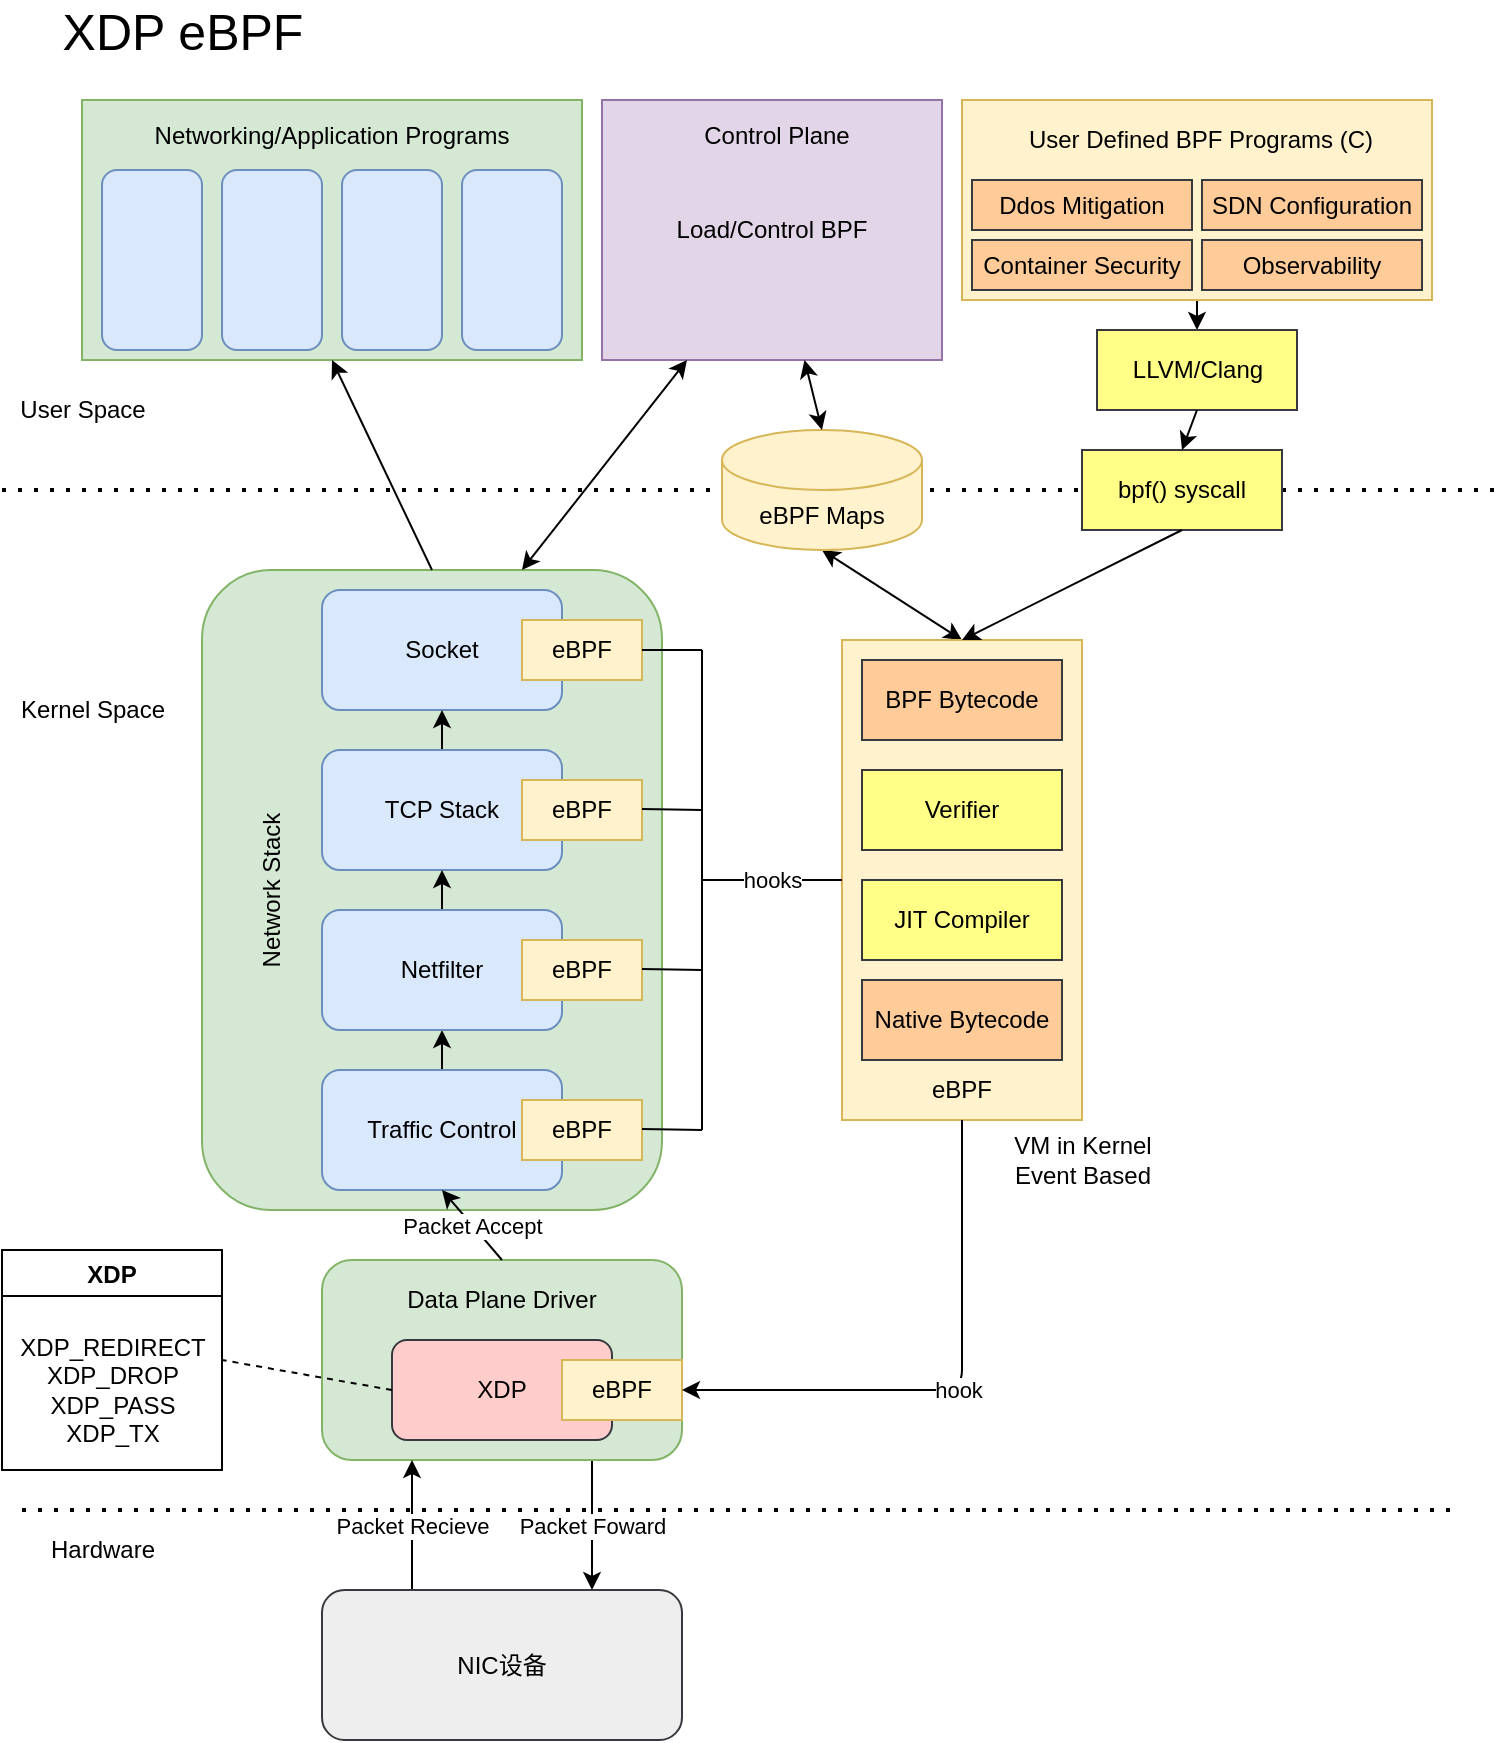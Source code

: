 <mxfile version="14.9.6" type="github">
  <diagram id="i0pixAKEUi8QdBNbzPRG" name="Page-1">
    <mxGraphModel dx="1395" dy="2068" grid="1" gridSize="10" guides="1" tooltips="1" connect="1" arrows="1" fold="1" page="1" pageScale="1" pageWidth="827" pageHeight="1169" math="0" shadow="0">
      <root>
        <mxCell id="0" />
        <mxCell id="1" parent="0" />
        <mxCell id="qRFssZFph_RpDRNMA1QW-113" value="" style="endArrow=none;dashed=1;html=1;dashPattern=1 3;strokeWidth=2;" parent="1" edge="1">
          <mxGeometry width="50" height="50" relative="1" as="geometry">
            <mxPoint x="30" y="130" as="sourcePoint" />
            <mxPoint x="780" y="130" as="targetPoint" />
          </mxGeometry>
        </mxCell>
        <mxCell id="qRFssZFph_RpDRNMA1QW-107" value="" style="rounded=1;whiteSpace=wrap;html=1;fillColor=#d5e8d4;strokeColor=#82b366;" parent="1" vertex="1">
          <mxGeometry x="130" y="170" width="230" height="320" as="geometry" />
        </mxCell>
        <mxCell id="qRFssZFph_RpDRNMA1QW-40" value="" style="endArrow=none;dashed=1;html=1;dashPattern=1 3;strokeWidth=2;" parent="1" edge="1">
          <mxGeometry width="50" height="50" relative="1" as="geometry">
            <mxPoint x="40" y="640" as="sourcePoint" />
            <mxPoint x="760" y="640" as="targetPoint" />
          </mxGeometry>
        </mxCell>
        <mxCell id="qRFssZFph_RpDRNMA1QW-84" value="Packet Foward" style="edgeStyle=none;rounded=0;orthogonalLoop=1;jettySize=auto;html=1;exitX=0.75;exitY=1;exitDx=0;exitDy=0;startArrow=none;startFill=0;endArrow=classic;endFill=1;entryX=0.75;entryY=0;entryDx=0;entryDy=0;" parent="1" source="qRFssZFph_RpDRNMA1QW-44" target="qRFssZFph_RpDRNMA1QW-5" edge="1">
          <mxGeometry relative="1" as="geometry">
            <mxPoint x="325" y="709" as="targetPoint" />
            <Array as="points">
              <mxPoint x="325" y="670" />
            </Array>
          </mxGeometry>
        </mxCell>
        <mxCell id="qRFssZFph_RpDRNMA1QW-44" value="" style="rounded=1;whiteSpace=wrap;html=1;fillColor=#d5e8d4;strokeColor=#82b366;" parent="1" vertex="1">
          <mxGeometry x="190" y="515" width="180" height="100" as="geometry" />
        </mxCell>
        <mxCell id="qRFssZFph_RpDRNMA1QW-115" style="edgeStyle=none;rounded=0;orthogonalLoop=1;jettySize=auto;html=1;exitX=0.5;exitY=0;exitDx=0;exitDy=0;entryX=0.5;entryY=1;entryDx=0;entryDy=0;entryPerimeter=0;startArrow=classic;startFill=1;endArrow=classic;endFill=1;" parent="1" source="qRFssZFph_RpDRNMA1QW-26" target="qRFssZFph_RpDRNMA1QW-38" edge="1">
          <mxGeometry relative="1" as="geometry" />
        </mxCell>
        <mxCell id="qRFssZFph_RpDRNMA1QW-26" value="" style="rounded=0;whiteSpace=wrap;html=1;fillColor=#fff2cc;strokeColor=#d6b656;" parent="1" vertex="1">
          <mxGeometry x="450" y="205" width="120" height="240" as="geometry" />
        </mxCell>
        <mxCell id="qRFssZFph_RpDRNMA1QW-2" value="User Space" style="text;html=1;align=center;verticalAlign=middle;resizable=0;points=[];autosize=1;strokeColor=none;" parent="1" vertex="1">
          <mxGeometry x="30" y="80" width="80" height="20" as="geometry" />
        </mxCell>
        <mxCell id="qRFssZFph_RpDRNMA1QW-3" value="Kernel Space&lt;br&gt;" style="text;html=1;align=center;verticalAlign=middle;resizable=0;points=[];autosize=1;strokeColor=none;" parent="1" vertex="1">
          <mxGeometry x="30" y="230" width="90" height="20" as="geometry" />
        </mxCell>
        <mxCell id="qRFssZFph_RpDRNMA1QW-4" value="&lt;font style=&quot;font-size: 25px&quot;&gt;XDP eBPF&lt;/font&gt;" style="text;html=1;align=center;verticalAlign=middle;resizable=0;points=[];autosize=1;strokeColor=none;" parent="1" vertex="1">
          <mxGeometry x="50" y="-110" width="140" height="20" as="geometry" />
        </mxCell>
        <mxCell id="qRFssZFph_RpDRNMA1QW-83" value="Packet Recieve" style="edgeStyle=none;rounded=0;orthogonalLoop=1;jettySize=auto;html=1;exitX=0.25;exitY=0;exitDx=0;exitDy=0;entryX=0.25;entryY=1;entryDx=0;entryDy=0;startArrow=none;startFill=0;endArrow=classic;endFill=1;" parent="1" source="qRFssZFph_RpDRNMA1QW-5" target="qRFssZFph_RpDRNMA1QW-44" edge="1">
          <mxGeometry relative="1" as="geometry" />
        </mxCell>
        <mxCell id="qRFssZFph_RpDRNMA1QW-5" value="NIC设备" style="rounded=1;whiteSpace=wrap;html=1;fillColor=#eeeeee;strokeColor=#36393d;" parent="1" vertex="1">
          <mxGeometry x="190" y="680" width="180" height="75" as="geometry" />
        </mxCell>
        <mxCell id="qRFssZFph_RpDRNMA1QW-7" value="Hardware&lt;br&gt;" style="text;html=1;align=center;verticalAlign=middle;resizable=0;points=[];autosize=1;strokeColor=none;" parent="1" vertex="1">
          <mxGeometry x="45" y="650" width="70" height="20" as="geometry" />
        </mxCell>
        <mxCell id="qRFssZFph_RpDRNMA1QW-9" value="Socket&lt;br&gt;" style="rounded=1;whiteSpace=wrap;html=1;fillColor=#dae8fc;strokeColor=#6c8ebf;" parent="1" vertex="1">
          <mxGeometry x="190" y="180" width="120" height="60" as="geometry" />
        </mxCell>
        <mxCell id="qRFssZFph_RpDRNMA1QW-12" value="XDP" style="rounded=1;whiteSpace=wrap;html=1;fillColor=#ffcccc;strokeColor=#36393d;" parent="1" vertex="1">
          <mxGeometry x="225" y="555" width="110" height="50" as="geometry" />
        </mxCell>
        <mxCell id="qRFssZFph_RpDRNMA1QW-110" style="edgeStyle=none;rounded=0;orthogonalLoop=1;jettySize=auto;html=1;exitX=0.5;exitY=0;exitDx=0;exitDy=0;entryX=0.5;entryY=1;entryDx=0;entryDy=0;startArrow=none;startFill=0;endArrow=classic;endFill=1;" parent="1" source="qRFssZFph_RpDRNMA1QW-13" target="qRFssZFph_RpDRNMA1QW-15" edge="1">
          <mxGeometry relative="1" as="geometry" />
        </mxCell>
        <mxCell id="qRFssZFph_RpDRNMA1QW-13" value="Traffic Control" style="rounded=1;whiteSpace=wrap;html=1;fillColor=#dae8fc;strokeColor=#6c8ebf;" parent="1" vertex="1">
          <mxGeometry x="190" y="420" width="120" height="60" as="geometry" />
        </mxCell>
        <mxCell id="qRFssZFph_RpDRNMA1QW-112" style="edgeStyle=none;rounded=0;orthogonalLoop=1;jettySize=auto;html=1;exitX=0.5;exitY=0;exitDx=0;exitDy=0;entryX=0.5;entryY=1;entryDx=0;entryDy=0;startArrow=none;startFill=0;endArrow=classic;endFill=1;" parent="1" source="qRFssZFph_RpDRNMA1QW-14" target="qRFssZFph_RpDRNMA1QW-9" edge="1">
          <mxGeometry relative="1" as="geometry" />
        </mxCell>
        <mxCell id="qRFssZFph_RpDRNMA1QW-14" value="TCP Stack&lt;br&gt;" style="rounded=1;whiteSpace=wrap;html=1;fillColor=#dae8fc;strokeColor=#6c8ebf;" parent="1" vertex="1">
          <mxGeometry x="190" y="260" width="120" height="60" as="geometry" />
        </mxCell>
        <mxCell id="qRFssZFph_RpDRNMA1QW-111" style="edgeStyle=none;rounded=0;orthogonalLoop=1;jettySize=auto;html=1;exitX=0.5;exitY=0;exitDx=0;exitDy=0;entryX=0.5;entryY=1;entryDx=0;entryDy=0;startArrow=none;startFill=0;endArrow=classic;endFill=1;" parent="1" source="qRFssZFph_RpDRNMA1QW-15" target="qRFssZFph_RpDRNMA1QW-14" edge="1">
          <mxGeometry relative="1" as="geometry" />
        </mxCell>
        <mxCell id="qRFssZFph_RpDRNMA1QW-15" value="Netfilter" style="rounded=1;whiteSpace=wrap;html=1;fillColor=#dae8fc;strokeColor=#6c8ebf;" parent="1" vertex="1">
          <mxGeometry x="190" y="340" width="120" height="60" as="geometry" />
        </mxCell>
        <mxCell id="qRFssZFph_RpDRNMA1QW-94" style="edgeStyle=none;rounded=0;orthogonalLoop=1;jettySize=auto;html=1;exitX=0.5;exitY=1;exitDx=0;exitDy=0;entryX=0.5;entryY=0;entryDx=0;entryDy=0;startArrow=none;startFill=0;endArrow=classic;endFill=1;" parent="1" source="qRFssZFph_RpDRNMA1QW-16" target="qRFssZFph_RpDRNMA1QW-21" edge="1">
          <mxGeometry relative="1" as="geometry">
            <mxPoint x="720" y="45" as="targetPoint" />
          </mxGeometry>
        </mxCell>
        <mxCell id="qRFssZFph_RpDRNMA1QW-16" value="" style="rounded=0;whiteSpace=wrap;html=1;fillColor=#fff2cc;strokeColor=#d6b656;" parent="1" vertex="1">
          <mxGeometry x="510" y="-65" width="235" height="100" as="geometry" />
        </mxCell>
        <mxCell id="qRFssZFph_RpDRNMA1QW-18" value="Verifier" style="rounded=0;whiteSpace=wrap;html=1;fillColor=#ffff88;strokeColor=#36393d;" parent="1" vertex="1">
          <mxGeometry x="460" y="270" width="100" height="40" as="geometry" />
        </mxCell>
        <mxCell id="qRFssZFph_RpDRNMA1QW-19" value="JIT Compiler" style="rounded=0;whiteSpace=wrap;html=1;fillColor=#ffff88;strokeColor=#36393d;" parent="1" vertex="1">
          <mxGeometry x="460" y="325" width="100" height="40" as="geometry" />
        </mxCell>
        <mxCell id="qRFssZFph_RpDRNMA1QW-21" value="LLVM/Clang" style="rounded=0;whiteSpace=wrap;html=1;fillColor=#ffff88;strokeColor=#36393d;" parent="1" vertex="1">
          <mxGeometry x="577.5" y="50" width="100" height="40" as="geometry" />
        </mxCell>
        <mxCell id="qRFssZFph_RpDRNMA1QW-27" value="eBPF" style="text;html=1;strokeColor=none;fillColor=none;align=center;verticalAlign=middle;whiteSpace=wrap;rounded=0;" parent="1" vertex="1">
          <mxGeometry x="490" y="420" width="40" height="20" as="geometry" />
        </mxCell>
        <mxCell id="qRFssZFph_RpDRNMA1QW-28" value="Data Plane Driver" style="text;html=1;strokeColor=none;fillColor=none;align=center;verticalAlign=middle;whiteSpace=wrap;rounded=0;" parent="1" vertex="1">
          <mxGeometry x="230" y="525" width="100" height="20" as="geometry" />
        </mxCell>
        <mxCell id="qRFssZFph_RpDRNMA1QW-31" value="eBPF" style="rounded=0;whiteSpace=wrap;html=1;fillColor=#fff2cc;strokeColor=#d6b656;" parent="1" vertex="1">
          <mxGeometry x="290" y="435" width="60" height="30" as="geometry" />
        </mxCell>
        <mxCell id="qRFssZFph_RpDRNMA1QW-34" value="eBPF" style="rounded=0;whiteSpace=wrap;html=1;fillColor=#fff2cc;strokeColor=#d6b656;" parent="1" vertex="1">
          <mxGeometry x="290" y="355" width="60" height="30" as="geometry" />
        </mxCell>
        <mxCell id="qRFssZFph_RpDRNMA1QW-38" value="eBPF Maps" style="shape=cylinder3;whiteSpace=wrap;html=1;boundedLbl=1;backgroundOutline=1;size=15;fillColor=#fff2cc;strokeColor=#d6b656;" parent="1" vertex="1">
          <mxGeometry x="390" y="100" width="100" height="60" as="geometry" />
        </mxCell>
        <mxCell id="qRFssZFph_RpDRNMA1QW-53" value="bpf() syscall" style="rounded=0;whiteSpace=wrap;html=1;fillColor=#ffff88;strokeColor=#36393d;" parent="1" vertex="1">
          <mxGeometry x="570" y="110" width="100" height="40" as="geometry" />
        </mxCell>
        <mxCell id="qRFssZFph_RpDRNMA1QW-57" value="BPF Bytecode" style="rounded=0;whiteSpace=wrap;html=1;fillColor=#ffcc99;strokeColor=#36393d;" parent="1" vertex="1">
          <mxGeometry x="460" y="215" width="100" height="40" as="geometry" />
        </mxCell>
        <mxCell id="qRFssZFph_RpDRNMA1QW-61" value="eBPF" style="rounded=0;whiteSpace=wrap;html=1;fillColor=#fff2cc;strokeColor=#d6b656;" parent="1" vertex="1">
          <mxGeometry x="310" y="565" width="60" height="30" as="geometry" />
        </mxCell>
        <mxCell id="qRFssZFph_RpDRNMA1QW-62" value="hook" style="endArrow=classic;html=1;exitX=0.5;exitY=1;exitDx=0;exitDy=0;entryX=1;entryY=0.5;entryDx=0;entryDy=0;" parent="1" source="qRFssZFph_RpDRNMA1QW-26" target="qRFssZFph_RpDRNMA1QW-61" edge="1">
          <mxGeometry width="50" height="50" relative="1" as="geometry">
            <mxPoint x="470" y="440" as="sourcePoint" />
            <mxPoint x="520" y="390" as="targetPoint" />
            <Array as="points">
              <mxPoint x="510" y="580" />
            </Array>
          </mxGeometry>
        </mxCell>
        <mxCell id="qRFssZFph_RpDRNMA1QW-64" value="eBPF" style="rounded=0;whiteSpace=wrap;html=1;fillColor=#fff2cc;strokeColor=#d6b656;" parent="1" vertex="1">
          <mxGeometry x="290" y="275" width="60" height="30" as="geometry" />
        </mxCell>
        <mxCell id="qRFssZFph_RpDRNMA1QW-65" value="eBPF" style="rounded=0;whiteSpace=wrap;html=1;fillColor=#fff2cc;strokeColor=#d6b656;" parent="1" vertex="1">
          <mxGeometry x="290" y="195" width="60" height="30" as="geometry" />
        </mxCell>
        <mxCell id="qRFssZFph_RpDRNMA1QW-66" value="XDP" style="swimlane;" parent="1" vertex="1">
          <mxGeometry x="30" y="510" width="110" height="110" as="geometry" />
        </mxCell>
        <mxCell id="qRFssZFph_RpDRNMA1QW-67" value="XDP_REDIRECT&lt;br&gt;XDP_DROP&lt;br&gt;XDP_PASS&lt;br&gt;XDP_TX" style="text;html=1;align=center;verticalAlign=middle;resizable=0;points=[];autosize=1;strokeColor=none;" parent="qRFssZFph_RpDRNMA1QW-66" vertex="1">
          <mxGeometry y="40" width="110" height="60" as="geometry" />
        </mxCell>
        <mxCell id="qRFssZFph_RpDRNMA1QW-70" value="" style="endArrow=none;startArrow=none;html=1;exitX=0;exitY=0.5;exitDx=0;exitDy=0;entryX=1;entryY=0.5;entryDx=0;entryDy=0;startFill=0;endFill=0;dashed=1;" parent="1" source="qRFssZFph_RpDRNMA1QW-12" target="qRFssZFph_RpDRNMA1QW-66" edge="1">
          <mxGeometry width="50" height="50" relative="1" as="geometry">
            <mxPoint x="320" y="620" as="sourcePoint" />
            <mxPoint x="370" y="570" as="targetPoint" />
          </mxGeometry>
        </mxCell>
        <mxCell id="qRFssZFph_RpDRNMA1QW-79" value="" style="endArrow=classic;html=1;entryX=0.5;entryY=0;entryDx=0;entryDy=0;exitX=0.5;exitY=1;exitDx=0;exitDy=0;" parent="1" source="qRFssZFph_RpDRNMA1QW-21" target="qRFssZFph_RpDRNMA1QW-53" edge="1">
          <mxGeometry width="50" height="50" relative="1" as="geometry">
            <mxPoint x="540" y="180" as="sourcePoint" />
            <mxPoint x="420" y="350" as="targetPoint" />
          </mxGeometry>
        </mxCell>
        <mxCell id="qRFssZFph_RpDRNMA1QW-80" value="Native Bytecode" style="rounded=0;whiteSpace=wrap;html=1;fillColor=#ffcc99;strokeColor=#36393d;" parent="1" vertex="1">
          <mxGeometry x="460" y="375" width="100" height="40" as="geometry" />
        </mxCell>
        <mxCell id="qRFssZFph_RpDRNMA1QW-81" value="Packet Accept" style="endArrow=classic;html=1;exitX=0.5;exitY=0;exitDx=0;exitDy=0;entryX=0.5;entryY=1;entryDx=0;entryDy=0;" parent="1" source="qRFssZFph_RpDRNMA1QW-44" target="qRFssZFph_RpDRNMA1QW-13" edge="1">
          <mxGeometry width="50" height="50" relative="1" as="geometry">
            <mxPoint x="320" y="460" as="sourcePoint" />
            <mxPoint x="370" y="410" as="targetPoint" />
          </mxGeometry>
        </mxCell>
        <mxCell id="qRFssZFph_RpDRNMA1QW-86" value="" style="endArrow=classic;html=1;exitX=0.5;exitY=1;exitDx=0;exitDy=0;entryX=0.5;entryY=0;entryDx=0;entryDy=0;entryPerimeter=0;" parent="1" source="qRFssZFph_RpDRNMA1QW-53" target="qRFssZFph_RpDRNMA1QW-26" edge="1">
          <mxGeometry width="50" height="50" relative="1" as="geometry">
            <mxPoint x="320" y="420" as="sourcePoint" />
            <mxPoint x="370" y="370" as="targetPoint" />
          </mxGeometry>
        </mxCell>
        <mxCell id="qRFssZFph_RpDRNMA1QW-96" value="User Defined BPF Programs (C)" style="text;html=1;strokeColor=none;fillColor=none;align=center;verticalAlign=middle;whiteSpace=wrap;rounded=0;" parent="1" vertex="1">
          <mxGeometry x="520" y="-55" width="219" height="20" as="geometry" />
        </mxCell>
        <mxCell id="qRFssZFph_RpDRNMA1QW-97" value="Ddos Mitigation" style="rounded=0;whiteSpace=wrap;html=1;fillColor=#ffcc99;strokeColor=#36393d;" parent="1" vertex="1">
          <mxGeometry x="515" y="-25" width="110" height="25" as="geometry" />
        </mxCell>
        <mxCell id="qRFssZFph_RpDRNMA1QW-98" value="Container Security" style="rounded=0;whiteSpace=wrap;html=1;fillColor=#ffcc99;strokeColor=#36393d;" parent="1" vertex="1">
          <mxGeometry x="515" y="5" width="110" height="25" as="geometry" />
        </mxCell>
        <mxCell id="qRFssZFph_RpDRNMA1QW-99" value="SDN Configuration" style="rounded=0;whiteSpace=wrap;html=1;fillColor=#ffcc99;strokeColor=#36393d;" parent="1" vertex="1">
          <mxGeometry x="630" y="-25" width="110" height="25" as="geometry" />
        </mxCell>
        <mxCell id="qRFssZFph_RpDRNMA1QW-102" value="Observability&lt;br&gt;" style="rounded=0;whiteSpace=wrap;html=1;fillColor=#ffcc99;strokeColor=#36393d;" parent="1" vertex="1">
          <mxGeometry x="630" y="5" width="110" height="25" as="geometry" />
        </mxCell>
        <mxCell id="qRFssZFph_RpDRNMA1QW-103" value="VM in Kernel&lt;br&gt;Event Based" style="text;html=1;align=center;verticalAlign=middle;resizable=0;points=[];autosize=1;strokeColor=none;" parent="1" vertex="1">
          <mxGeometry x="530" y="450" width="80" height="30" as="geometry" />
        </mxCell>
        <mxCell id="qRFssZFph_RpDRNMA1QW-108" value="Network Stack&lt;br&gt;" style="text;html=1;strokeColor=none;fillColor=none;align=center;verticalAlign=middle;whiteSpace=wrap;rounded=0;rotation=270;" parent="1" vertex="1">
          <mxGeometry x="115" y="320" width="100" height="20" as="geometry" />
        </mxCell>
        <mxCell id="sm-2WSCNd7eTFYRMrW8v-1" value="" style="endArrow=none;html=1;exitX=1;exitY=0.5;exitDx=0;exitDy=0;" parent="1" source="qRFssZFph_RpDRNMA1QW-65" edge="1">
          <mxGeometry width="50" height="50" relative="1" as="geometry">
            <mxPoint x="380" y="260" as="sourcePoint" />
            <mxPoint x="380" y="210" as="targetPoint" />
          </mxGeometry>
        </mxCell>
        <mxCell id="sm-2WSCNd7eTFYRMrW8v-2" value="" style="endArrow=none;html=1;exitX=1;exitY=0.5;exitDx=0;exitDy=0;" parent="1" edge="1">
          <mxGeometry width="50" height="50" relative="1" as="geometry">
            <mxPoint x="350" y="289.5" as="sourcePoint" />
            <mxPoint x="380" y="290" as="targetPoint" />
          </mxGeometry>
        </mxCell>
        <mxCell id="sm-2WSCNd7eTFYRMrW8v-3" value="" style="endArrow=none;html=1;exitX=1;exitY=0.5;exitDx=0;exitDy=0;" parent="1" edge="1">
          <mxGeometry width="50" height="50" relative="1" as="geometry">
            <mxPoint x="350" y="369.5" as="sourcePoint" />
            <mxPoint x="380" y="370" as="targetPoint" />
          </mxGeometry>
        </mxCell>
        <mxCell id="sm-2WSCNd7eTFYRMrW8v-4" value="" style="endArrow=none;html=1;exitX=1;exitY=0.5;exitDx=0;exitDy=0;" parent="1" edge="1">
          <mxGeometry width="50" height="50" relative="1" as="geometry">
            <mxPoint x="350" y="449.5" as="sourcePoint" />
            <mxPoint x="380" y="450" as="targetPoint" />
          </mxGeometry>
        </mxCell>
        <mxCell id="sm-2WSCNd7eTFYRMrW8v-5" value="" style="endArrow=none;html=1;fontFamily=Helvetica;fontSize=11;fontColor=#000000;align=center;strokeColor=#000000;" parent="1" edge="1">
          <mxGeometry width="50" height="50" relative="1" as="geometry">
            <mxPoint x="380" y="450" as="sourcePoint" />
            <mxPoint x="380" y="210" as="targetPoint" />
          </mxGeometry>
        </mxCell>
        <mxCell id="sm-2WSCNd7eTFYRMrW8v-6" value="hooks" style="endArrow=none;html=1;entryX=0;entryY=0.5;entryDx=0;entryDy=0;" parent="1" target="qRFssZFph_RpDRNMA1QW-26" edge="1">
          <mxGeometry width="50" height="50" relative="1" as="geometry">
            <mxPoint x="380" y="325" as="sourcePoint" />
            <mxPoint x="350" y="350" as="targetPoint" />
          </mxGeometry>
        </mxCell>
        <mxCell id="xEnDC4Ej_tuysd1GNPCt-2" value="" style="rounded=0;whiteSpace=wrap;html=1;fillColor=#d5e8d4;strokeColor=#82b366;" vertex="1" parent="1">
          <mxGeometry x="70" y="-65" width="250" height="130" as="geometry" />
        </mxCell>
        <mxCell id="xEnDC4Ej_tuysd1GNPCt-3" value="Networking/Application Programs" style="text;html=1;strokeColor=none;fillColor=none;align=center;verticalAlign=middle;whiteSpace=wrap;rounded=0;" vertex="1" parent="1">
          <mxGeometry x="100" y="-65" width="190" height="35" as="geometry" />
        </mxCell>
        <mxCell id="xEnDC4Ej_tuysd1GNPCt-4" value="" style="rounded=1;whiteSpace=wrap;html=1;fillColor=#dae8fc;strokeColor=#6c8ebf;" vertex="1" parent="1">
          <mxGeometry x="200" y="-30" width="50" height="90" as="geometry" />
        </mxCell>
        <mxCell id="xEnDC4Ej_tuysd1GNPCt-6" value="" style="rounded=1;whiteSpace=wrap;html=1;fillColor=#dae8fc;strokeColor=#6c8ebf;" vertex="1" parent="1">
          <mxGeometry x="260" y="-30" width="50" height="90" as="geometry" />
        </mxCell>
        <mxCell id="xEnDC4Ej_tuysd1GNPCt-7" value="" style="rounded=1;whiteSpace=wrap;html=1;fillColor=#dae8fc;strokeColor=#6c8ebf;" vertex="1" parent="1">
          <mxGeometry x="140" y="-30" width="50" height="90" as="geometry" />
        </mxCell>
        <mxCell id="xEnDC4Ej_tuysd1GNPCt-8" value="" style="rounded=1;whiteSpace=wrap;html=1;fillColor=#dae8fc;strokeColor=#6c8ebf;" vertex="1" parent="1">
          <mxGeometry x="80" y="-30" width="50" height="90" as="geometry" />
        </mxCell>
        <mxCell id="xEnDC4Ej_tuysd1GNPCt-11" value="Load/Control BPF" style="rounded=0;whiteSpace=wrap;html=1;fillColor=#e1d5e7;strokeColor=#9673a6;" vertex="1" parent="1">
          <mxGeometry x="330" y="-65" width="170" height="130" as="geometry" />
        </mxCell>
        <mxCell id="xEnDC4Ej_tuysd1GNPCt-12" value="Control Plane" style="text;html=1;strokeColor=none;fillColor=none;align=center;verticalAlign=middle;whiteSpace=wrap;rounded=0;" vertex="1" parent="1">
          <mxGeometry x="370" y="-57.5" width="95" height="20" as="geometry" />
        </mxCell>
        <mxCell id="xEnDC4Ej_tuysd1GNPCt-13" value="" style="endArrow=classic;startArrow=classic;html=1;entryX=0.5;entryY=0;entryDx=0;entryDy=0;entryPerimeter=0;" edge="1" parent="1" source="xEnDC4Ej_tuysd1GNPCt-11" target="qRFssZFph_RpDRNMA1QW-38">
          <mxGeometry width="50" height="50" relative="1" as="geometry">
            <mxPoint x="350" y="130" as="sourcePoint" />
            <mxPoint x="400" y="80" as="targetPoint" />
          </mxGeometry>
        </mxCell>
        <mxCell id="xEnDC4Ej_tuysd1GNPCt-14" value="" style="endArrow=classic;startArrow=classic;html=1;entryX=0.25;entryY=1;entryDx=0;entryDy=0;" edge="1" parent="1" target="xEnDC4Ej_tuysd1GNPCt-11">
          <mxGeometry width="50" height="50" relative="1" as="geometry">
            <mxPoint x="290" y="170" as="sourcePoint" />
            <mxPoint x="340" y="120" as="targetPoint" />
          </mxGeometry>
        </mxCell>
        <mxCell id="xEnDC4Ej_tuysd1GNPCt-15" value="" style="endArrow=classic;html=1;exitX=0.5;exitY=0;exitDx=0;exitDy=0;entryX=0.5;entryY=1;entryDx=0;entryDy=0;" edge="1" parent="1" source="qRFssZFph_RpDRNMA1QW-107" target="xEnDC4Ej_tuysd1GNPCt-2">
          <mxGeometry width="50" height="50" relative="1" as="geometry">
            <mxPoint x="210" y="180" as="sourcePoint" />
            <mxPoint x="260" y="130" as="targetPoint" />
          </mxGeometry>
        </mxCell>
      </root>
    </mxGraphModel>
  </diagram>
</mxfile>
